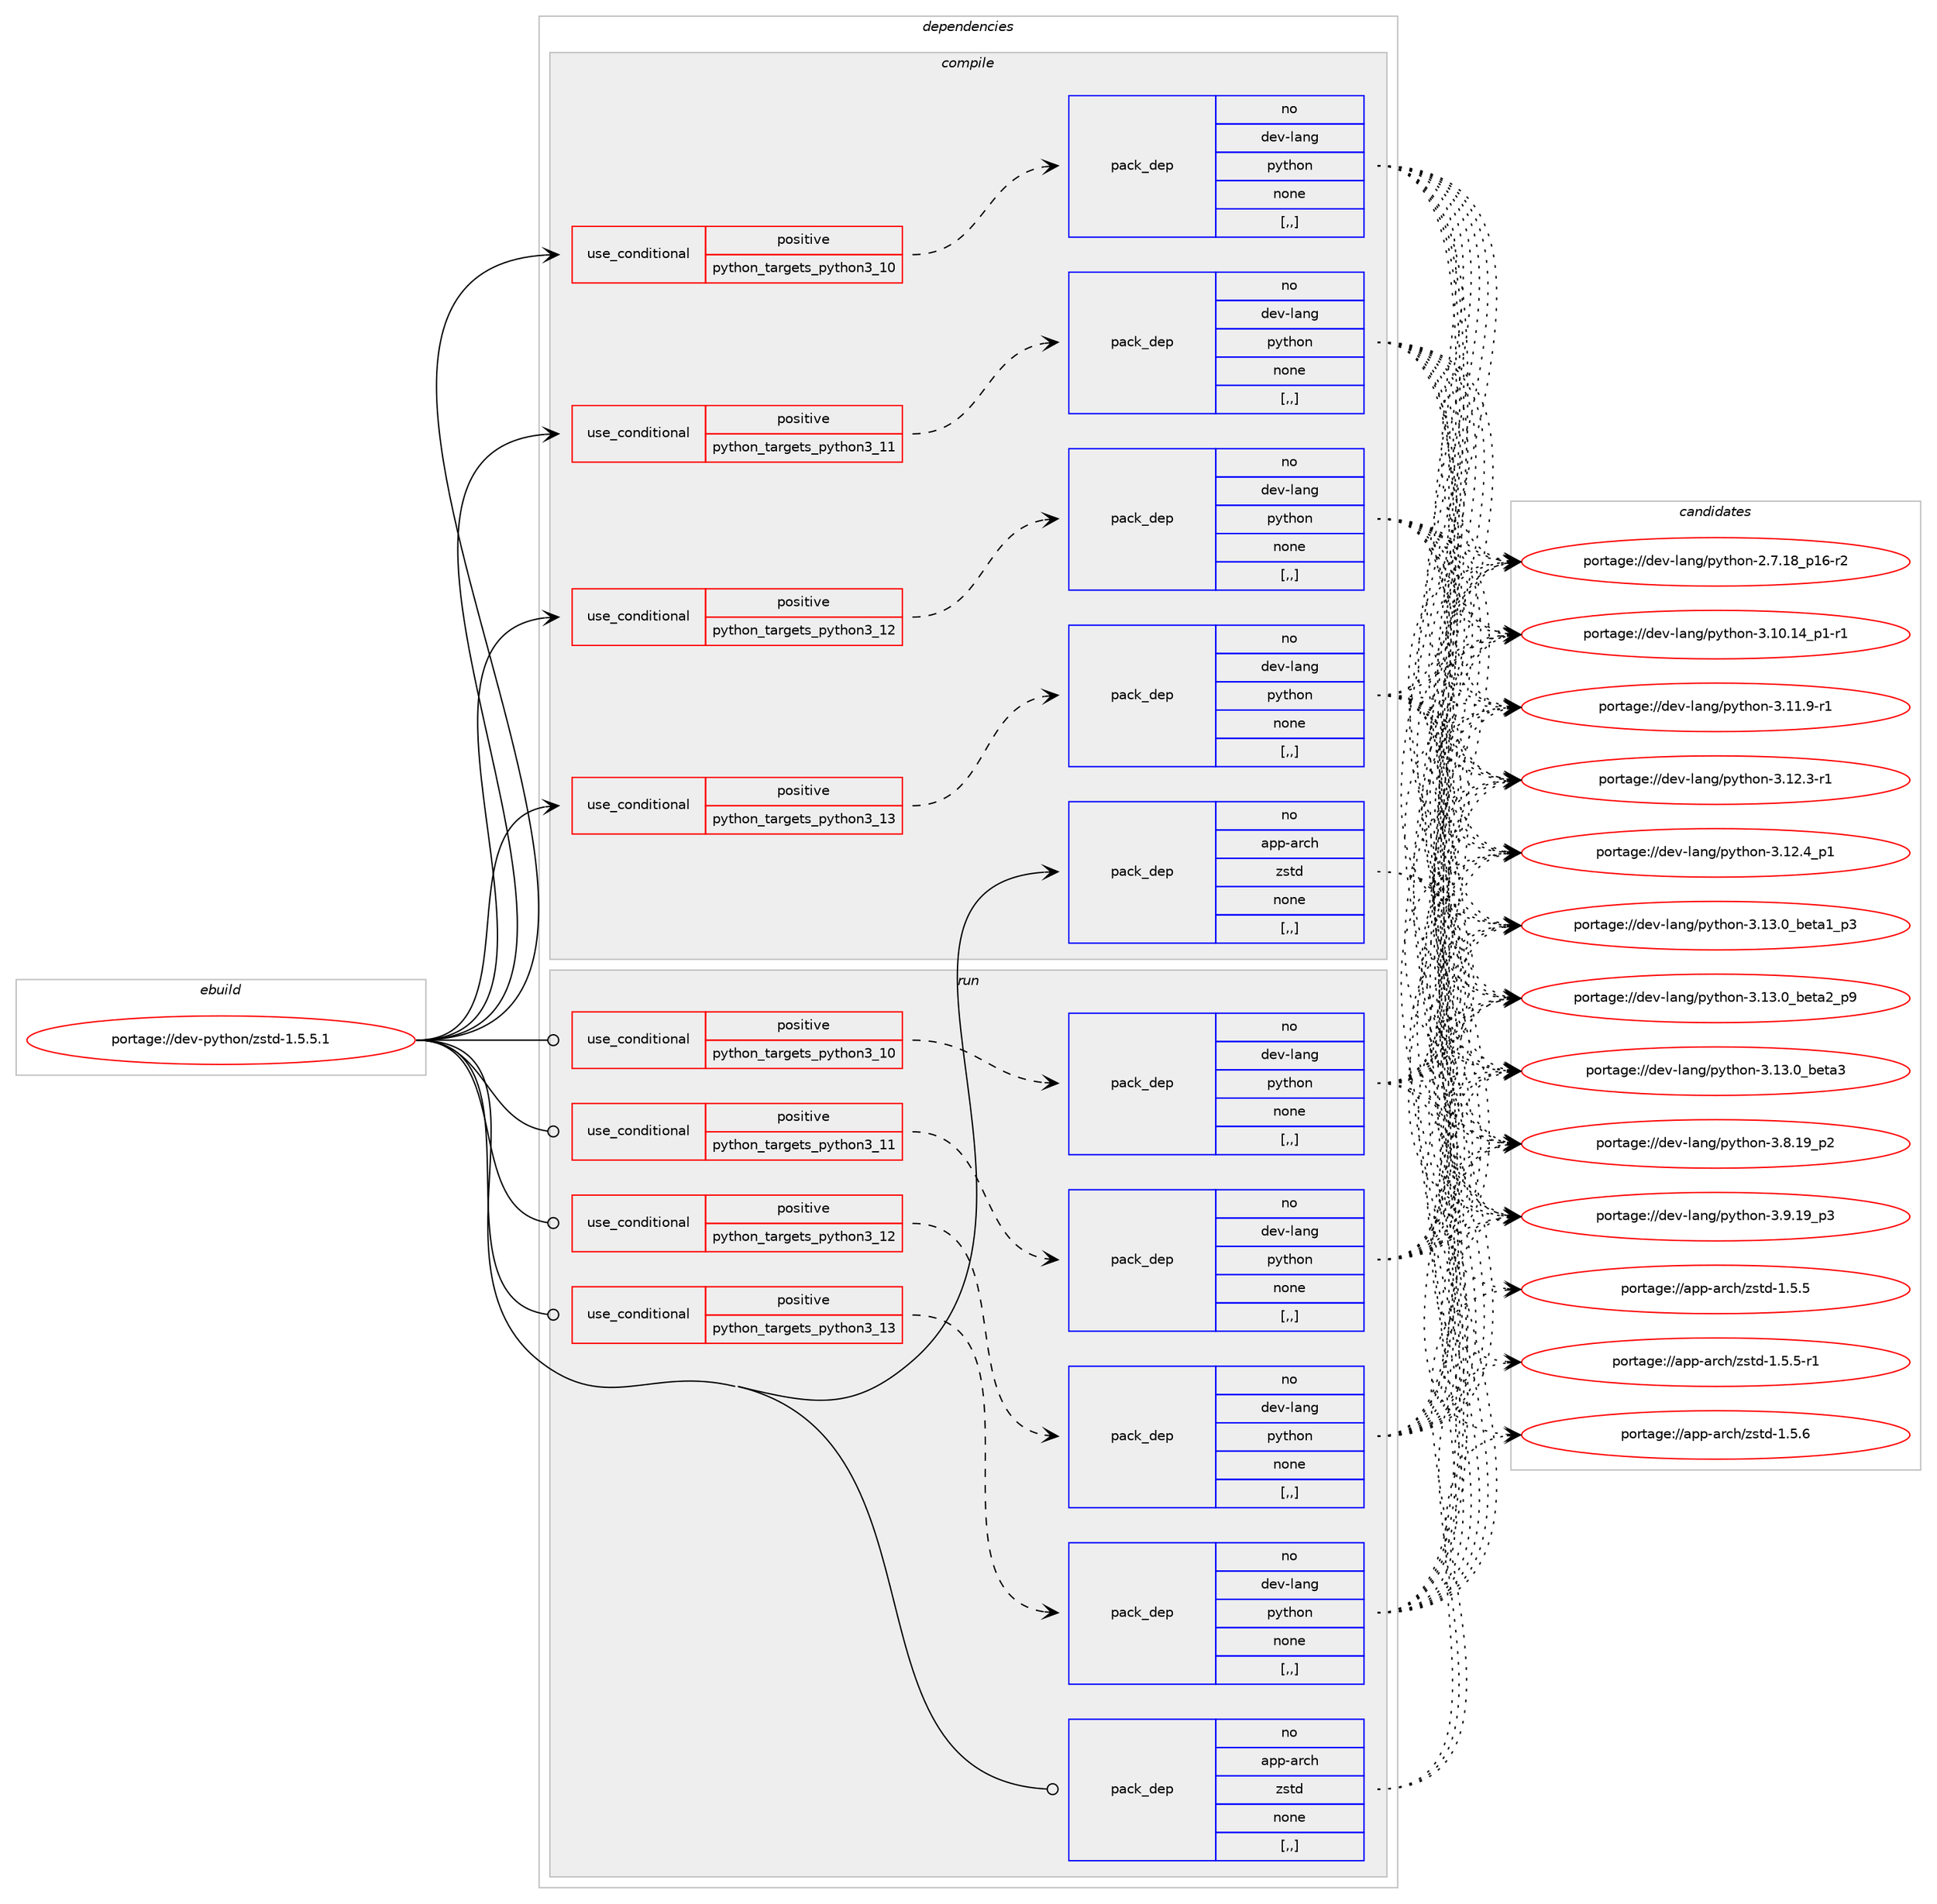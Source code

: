 digraph prolog {

# *************
# Graph options
# *************

newrank=true;
concentrate=true;
compound=true;
graph [rankdir=LR,fontname=Helvetica,fontsize=10,ranksep=1.5];#, ranksep=2.5, nodesep=0.2];
edge  [arrowhead=vee];
node  [fontname=Helvetica,fontsize=10];

# **********
# The ebuild
# **********

subgraph cluster_leftcol {
color=gray;
rank=same;
label=<<i>ebuild</i>>;
id [label="portage://dev-python/zstd-1.5.5.1", color=red, width=4, href="../dev-python/zstd-1.5.5.1.svg"];
}

# ****************
# The dependencies
# ****************

subgraph cluster_midcol {
color=gray;
label=<<i>dependencies</i>>;
subgraph cluster_compile {
fillcolor="#eeeeee";
style=filled;
label=<<i>compile</i>>;
subgraph cond40183 {
dependency163885 [label=<<TABLE BORDER="0" CELLBORDER="1" CELLSPACING="0" CELLPADDING="4"><TR><TD ROWSPAN="3" CELLPADDING="10">use_conditional</TD></TR><TR><TD>positive</TD></TR><TR><TD>python_targets_python3_10</TD></TR></TABLE>>, shape=none, color=red];
subgraph pack122462 {
dependency163886 [label=<<TABLE BORDER="0" CELLBORDER="1" CELLSPACING="0" CELLPADDING="4" WIDTH="220"><TR><TD ROWSPAN="6" CELLPADDING="30">pack_dep</TD></TR><TR><TD WIDTH="110">no</TD></TR><TR><TD>dev-lang</TD></TR><TR><TD>python</TD></TR><TR><TD>none</TD></TR><TR><TD>[,,]</TD></TR></TABLE>>, shape=none, color=blue];
}
dependency163885:e -> dependency163886:w [weight=20,style="dashed",arrowhead="vee"];
}
id:e -> dependency163885:w [weight=20,style="solid",arrowhead="vee"];
subgraph cond40184 {
dependency163887 [label=<<TABLE BORDER="0" CELLBORDER="1" CELLSPACING="0" CELLPADDING="4"><TR><TD ROWSPAN="3" CELLPADDING="10">use_conditional</TD></TR><TR><TD>positive</TD></TR><TR><TD>python_targets_python3_11</TD></TR></TABLE>>, shape=none, color=red];
subgraph pack122463 {
dependency163888 [label=<<TABLE BORDER="0" CELLBORDER="1" CELLSPACING="0" CELLPADDING="4" WIDTH="220"><TR><TD ROWSPAN="6" CELLPADDING="30">pack_dep</TD></TR><TR><TD WIDTH="110">no</TD></TR><TR><TD>dev-lang</TD></TR><TR><TD>python</TD></TR><TR><TD>none</TD></TR><TR><TD>[,,]</TD></TR></TABLE>>, shape=none, color=blue];
}
dependency163887:e -> dependency163888:w [weight=20,style="dashed",arrowhead="vee"];
}
id:e -> dependency163887:w [weight=20,style="solid",arrowhead="vee"];
subgraph cond40185 {
dependency163889 [label=<<TABLE BORDER="0" CELLBORDER="1" CELLSPACING="0" CELLPADDING="4"><TR><TD ROWSPAN="3" CELLPADDING="10">use_conditional</TD></TR><TR><TD>positive</TD></TR><TR><TD>python_targets_python3_12</TD></TR></TABLE>>, shape=none, color=red];
subgraph pack122464 {
dependency163890 [label=<<TABLE BORDER="0" CELLBORDER="1" CELLSPACING="0" CELLPADDING="4" WIDTH="220"><TR><TD ROWSPAN="6" CELLPADDING="30">pack_dep</TD></TR><TR><TD WIDTH="110">no</TD></TR><TR><TD>dev-lang</TD></TR><TR><TD>python</TD></TR><TR><TD>none</TD></TR><TR><TD>[,,]</TD></TR></TABLE>>, shape=none, color=blue];
}
dependency163889:e -> dependency163890:w [weight=20,style="dashed",arrowhead="vee"];
}
id:e -> dependency163889:w [weight=20,style="solid",arrowhead="vee"];
subgraph cond40186 {
dependency163891 [label=<<TABLE BORDER="0" CELLBORDER="1" CELLSPACING="0" CELLPADDING="4"><TR><TD ROWSPAN="3" CELLPADDING="10">use_conditional</TD></TR><TR><TD>positive</TD></TR><TR><TD>python_targets_python3_13</TD></TR></TABLE>>, shape=none, color=red];
subgraph pack122465 {
dependency163892 [label=<<TABLE BORDER="0" CELLBORDER="1" CELLSPACING="0" CELLPADDING="4" WIDTH="220"><TR><TD ROWSPAN="6" CELLPADDING="30">pack_dep</TD></TR><TR><TD WIDTH="110">no</TD></TR><TR><TD>dev-lang</TD></TR><TR><TD>python</TD></TR><TR><TD>none</TD></TR><TR><TD>[,,]</TD></TR></TABLE>>, shape=none, color=blue];
}
dependency163891:e -> dependency163892:w [weight=20,style="dashed",arrowhead="vee"];
}
id:e -> dependency163891:w [weight=20,style="solid",arrowhead="vee"];
subgraph pack122466 {
dependency163893 [label=<<TABLE BORDER="0" CELLBORDER="1" CELLSPACING="0" CELLPADDING="4" WIDTH="220"><TR><TD ROWSPAN="6" CELLPADDING="30">pack_dep</TD></TR><TR><TD WIDTH="110">no</TD></TR><TR><TD>app-arch</TD></TR><TR><TD>zstd</TD></TR><TR><TD>none</TD></TR><TR><TD>[,,]</TD></TR></TABLE>>, shape=none, color=blue];
}
id:e -> dependency163893:w [weight=20,style="solid",arrowhead="vee"];
}
subgraph cluster_compileandrun {
fillcolor="#eeeeee";
style=filled;
label=<<i>compile and run</i>>;
}
subgraph cluster_run {
fillcolor="#eeeeee";
style=filled;
label=<<i>run</i>>;
subgraph cond40187 {
dependency163894 [label=<<TABLE BORDER="0" CELLBORDER="1" CELLSPACING="0" CELLPADDING="4"><TR><TD ROWSPAN="3" CELLPADDING="10">use_conditional</TD></TR><TR><TD>positive</TD></TR><TR><TD>python_targets_python3_10</TD></TR></TABLE>>, shape=none, color=red];
subgraph pack122467 {
dependency163895 [label=<<TABLE BORDER="0" CELLBORDER="1" CELLSPACING="0" CELLPADDING="4" WIDTH="220"><TR><TD ROWSPAN="6" CELLPADDING="30">pack_dep</TD></TR><TR><TD WIDTH="110">no</TD></TR><TR><TD>dev-lang</TD></TR><TR><TD>python</TD></TR><TR><TD>none</TD></TR><TR><TD>[,,]</TD></TR></TABLE>>, shape=none, color=blue];
}
dependency163894:e -> dependency163895:w [weight=20,style="dashed",arrowhead="vee"];
}
id:e -> dependency163894:w [weight=20,style="solid",arrowhead="odot"];
subgraph cond40188 {
dependency163896 [label=<<TABLE BORDER="0" CELLBORDER="1" CELLSPACING="0" CELLPADDING="4"><TR><TD ROWSPAN="3" CELLPADDING="10">use_conditional</TD></TR><TR><TD>positive</TD></TR><TR><TD>python_targets_python3_11</TD></TR></TABLE>>, shape=none, color=red];
subgraph pack122468 {
dependency163897 [label=<<TABLE BORDER="0" CELLBORDER="1" CELLSPACING="0" CELLPADDING="4" WIDTH="220"><TR><TD ROWSPAN="6" CELLPADDING="30">pack_dep</TD></TR><TR><TD WIDTH="110">no</TD></TR><TR><TD>dev-lang</TD></TR><TR><TD>python</TD></TR><TR><TD>none</TD></TR><TR><TD>[,,]</TD></TR></TABLE>>, shape=none, color=blue];
}
dependency163896:e -> dependency163897:w [weight=20,style="dashed",arrowhead="vee"];
}
id:e -> dependency163896:w [weight=20,style="solid",arrowhead="odot"];
subgraph cond40189 {
dependency163898 [label=<<TABLE BORDER="0" CELLBORDER="1" CELLSPACING="0" CELLPADDING="4"><TR><TD ROWSPAN="3" CELLPADDING="10">use_conditional</TD></TR><TR><TD>positive</TD></TR><TR><TD>python_targets_python3_12</TD></TR></TABLE>>, shape=none, color=red];
subgraph pack122469 {
dependency163899 [label=<<TABLE BORDER="0" CELLBORDER="1" CELLSPACING="0" CELLPADDING="4" WIDTH="220"><TR><TD ROWSPAN="6" CELLPADDING="30">pack_dep</TD></TR><TR><TD WIDTH="110">no</TD></TR><TR><TD>dev-lang</TD></TR><TR><TD>python</TD></TR><TR><TD>none</TD></TR><TR><TD>[,,]</TD></TR></TABLE>>, shape=none, color=blue];
}
dependency163898:e -> dependency163899:w [weight=20,style="dashed",arrowhead="vee"];
}
id:e -> dependency163898:w [weight=20,style="solid",arrowhead="odot"];
subgraph cond40190 {
dependency163900 [label=<<TABLE BORDER="0" CELLBORDER="1" CELLSPACING="0" CELLPADDING="4"><TR><TD ROWSPAN="3" CELLPADDING="10">use_conditional</TD></TR><TR><TD>positive</TD></TR><TR><TD>python_targets_python3_13</TD></TR></TABLE>>, shape=none, color=red];
subgraph pack122470 {
dependency163901 [label=<<TABLE BORDER="0" CELLBORDER="1" CELLSPACING="0" CELLPADDING="4" WIDTH="220"><TR><TD ROWSPAN="6" CELLPADDING="30">pack_dep</TD></TR><TR><TD WIDTH="110">no</TD></TR><TR><TD>dev-lang</TD></TR><TR><TD>python</TD></TR><TR><TD>none</TD></TR><TR><TD>[,,]</TD></TR></TABLE>>, shape=none, color=blue];
}
dependency163900:e -> dependency163901:w [weight=20,style="dashed",arrowhead="vee"];
}
id:e -> dependency163900:w [weight=20,style="solid",arrowhead="odot"];
subgraph pack122471 {
dependency163902 [label=<<TABLE BORDER="0" CELLBORDER="1" CELLSPACING="0" CELLPADDING="4" WIDTH="220"><TR><TD ROWSPAN="6" CELLPADDING="30">pack_dep</TD></TR><TR><TD WIDTH="110">no</TD></TR><TR><TD>app-arch</TD></TR><TR><TD>zstd</TD></TR><TR><TD>none</TD></TR><TR><TD>[,,]</TD></TR></TABLE>>, shape=none, color=blue];
}
id:e -> dependency163902:w [weight=20,style="solid",arrowhead="odot"];
}
}

# **************
# The candidates
# **************

subgraph cluster_choices {
rank=same;
color=gray;
label=<<i>candidates</i>>;

subgraph choice122462 {
color=black;
nodesep=1;
choice100101118451089711010347112121116104111110455046554649569511249544511450 [label="portage://dev-lang/python-2.7.18_p16-r2", color=red, width=4,href="../dev-lang/python-2.7.18_p16-r2.svg"];
choice100101118451089711010347112121116104111110455146494846495295112494511449 [label="portage://dev-lang/python-3.10.14_p1-r1", color=red, width=4,href="../dev-lang/python-3.10.14_p1-r1.svg"];
choice100101118451089711010347112121116104111110455146494946574511449 [label="portage://dev-lang/python-3.11.9-r1", color=red, width=4,href="../dev-lang/python-3.11.9-r1.svg"];
choice100101118451089711010347112121116104111110455146495046514511449 [label="portage://dev-lang/python-3.12.3-r1", color=red, width=4,href="../dev-lang/python-3.12.3-r1.svg"];
choice100101118451089711010347112121116104111110455146495046529511249 [label="portage://dev-lang/python-3.12.4_p1", color=red, width=4,href="../dev-lang/python-3.12.4_p1.svg"];
choice10010111845108971101034711212111610411111045514649514648959810111697499511251 [label="portage://dev-lang/python-3.13.0_beta1_p3", color=red, width=4,href="../dev-lang/python-3.13.0_beta1_p3.svg"];
choice10010111845108971101034711212111610411111045514649514648959810111697509511257 [label="portage://dev-lang/python-3.13.0_beta2_p9", color=red, width=4,href="../dev-lang/python-3.13.0_beta2_p9.svg"];
choice1001011184510897110103471121211161041111104551464951464895981011169751 [label="portage://dev-lang/python-3.13.0_beta3", color=red, width=4,href="../dev-lang/python-3.13.0_beta3.svg"];
choice100101118451089711010347112121116104111110455146564649579511250 [label="portage://dev-lang/python-3.8.19_p2", color=red, width=4,href="../dev-lang/python-3.8.19_p2.svg"];
choice100101118451089711010347112121116104111110455146574649579511251 [label="portage://dev-lang/python-3.9.19_p3", color=red, width=4,href="../dev-lang/python-3.9.19_p3.svg"];
dependency163886:e -> choice100101118451089711010347112121116104111110455046554649569511249544511450:w [style=dotted,weight="100"];
dependency163886:e -> choice100101118451089711010347112121116104111110455146494846495295112494511449:w [style=dotted,weight="100"];
dependency163886:e -> choice100101118451089711010347112121116104111110455146494946574511449:w [style=dotted,weight="100"];
dependency163886:e -> choice100101118451089711010347112121116104111110455146495046514511449:w [style=dotted,weight="100"];
dependency163886:e -> choice100101118451089711010347112121116104111110455146495046529511249:w [style=dotted,weight="100"];
dependency163886:e -> choice10010111845108971101034711212111610411111045514649514648959810111697499511251:w [style=dotted,weight="100"];
dependency163886:e -> choice10010111845108971101034711212111610411111045514649514648959810111697509511257:w [style=dotted,weight="100"];
dependency163886:e -> choice1001011184510897110103471121211161041111104551464951464895981011169751:w [style=dotted,weight="100"];
dependency163886:e -> choice100101118451089711010347112121116104111110455146564649579511250:w [style=dotted,weight="100"];
dependency163886:e -> choice100101118451089711010347112121116104111110455146574649579511251:w [style=dotted,weight="100"];
}
subgraph choice122463 {
color=black;
nodesep=1;
choice100101118451089711010347112121116104111110455046554649569511249544511450 [label="portage://dev-lang/python-2.7.18_p16-r2", color=red, width=4,href="../dev-lang/python-2.7.18_p16-r2.svg"];
choice100101118451089711010347112121116104111110455146494846495295112494511449 [label="portage://dev-lang/python-3.10.14_p1-r1", color=red, width=4,href="../dev-lang/python-3.10.14_p1-r1.svg"];
choice100101118451089711010347112121116104111110455146494946574511449 [label="portage://dev-lang/python-3.11.9-r1", color=red, width=4,href="../dev-lang/python-3.11.9-r1.svg"];
choice100101118451089711010347112121116104111110455146495046514511449 [label="portage://dev-lang/python-3.12.3-r1", color=red, width=4,href="../dev-lang/python-3.12.3-r1.svg"];
choice100101118451089711010347112121116104111110455146495046529511249 [label="portage://dev-lang/python-3.12.4_p1", color=red, width=4,href="../dev-lang/python-3.12.4_p1.svg"];
choice10010111845108971101034711212111610411111045514649514648959810111697499511251 [label="portage://dev-lang/python-3.13.0_beta1_p3", color=red, width=4,href="../dev-lang/python-3.13.0_beta1_p3.svg"];
choice10010111845108971101034711212111610411111045514649514648959810111697509511257 [label="portage://dev-lang/python-3.13.0_beta2_p9", color=red, width=4,href="../dev-lang/python-3.13.0_beta2_p9.svg"];
choice1001011184510897110103471121211161041111104551464951464895981011169751 [label="portage://dev-lang/python-3.13.0_beta3", color=red, width=4,href="../dev-lang/python-3.13.0_beta3.svg"];
choice100101118451089711010347112121116104111110455146564649579511250 [label="portage://dev-lang/python-3.8.19_p2", color=red, width=4,href="../dev-lang/python-3.8.19_p2.svg"];
choice100101118451089711010347112121116104111110455146574649579511251 [label="portage://dev-lang/python-3.9.19_p3", color=red, width=4,href="../dev-lang/python-3.9.19_p3.svg"];
dependency163888:e -> choice100101118451089711010347112121116104111110455046554649569511249544511450:w [style=dotted,weight="100"];
dependency163888:e -> choice100101118451089711010347112121116104111110455146494846495295112494511449:w [style=dotted,weight="100"];
dependency163888:e -> choice100101118451089711010347112121116104111110455146494946574511449:w [style=dotted,weight="100"];
dependency163888:e -> choice100101118451089711010347112121116104111110455146495046514511449:w [style=dotted,weight="100"];
dependency163888:e -> choice100101118451089711010347112121116104111110455146495046529511249:w [style=dotted,weight="100"];
dependency163888:e -> choice10010111845108971101034711212111610411111045514649514648959810111697499511251:w [style=dotted,weight="100"];
dependency163888:e -> choice10010111845108971101034711212111610411111045514649514648959810111697509511257:w [style=dotted,weight="100"];
dependency163888:e -> choice1001011184510897110103471121211161041111104551464951464895981011169751:w [style=dotted,weight="100"];
dependency163888:e -> choice100101118451089711010347112121116104111110455146564649579511250:w [style=dotted,weight="100"];
dependency163888:e -> choice100101118451089711010347112121116104111110455146574649579511251:w [style=dotted,weight="100"];
}
subgraph choice122464 {
color=black;
nodesep=1;
choice100101118451089711010347112121116104111110455046554649569511249544511450 [label="portage://dev-lang/python-2.7.18_p16-r2", color=red, width=4,href="../dev-lang/python-2.7.18_p16-r2.svg"];
choice100101118451089711010347112121116104111110455146494846495295112494511449 [label="portage://dev-lang/python-3.10.14_p1-r1", color=red, width=4,href="../dev-lang/python-3.10.14_p1-r1.svg"];
choice100101118451089711010347112121116104111110455146494946574511449 [label="portage://dev-lang/python-3.11.9-r1", color=red, width=4,href="../dev-lang/python-3.11.9-r1.svg"];
choice100101118451089711010347112121116104111110455146495046514511449 [label="portage://dev-lang/python-3.12.3-r1", color=red, width=4,href="../dev-lang/python-3.12.3-r1.svg"];
choice100101118451089711010347112121116104111110455146495046529511249 [label="portage://dev-lang/python-3.12.4_p1", color=red, width=4,href="../dev-lang/python-3.12.4_p1.svg"];
choice10010111845108971101034711212111610411111045514649514648959810111697499511251 [label="portage://dev-lang/python-3.13.0_beta1_p3", color=red, width=4,href="../dev-lang/python-3.13.0_beta1_p3.svg"];
choice10010111845108971101034711212111610411111045514649514648959810111697509511257 [label="portage://dev-lang/python-3.13.0_beta2_p9", color=red, width=4,href="../dev-lang/python-3.13.0_beta2_p9.svg"];
choice1001011184510897110103471121211161041111104551464951464895981011169751 [label="portage://dev-lang/python-3.13.0_beta3", color=red, width=4,href="../dev-lang/python-3.13.0_beta3.svg"];
choice100101118451089711010347112121116104111110455146564649579511250 [label="portage://dev-lang/python-3.8.19_p2", color=red, width=4,href="../dev-lang/python-3.8.19_p2.svg"];
choice100101118451089711010347112121116104111110455146574649579511251 [label="portage://dev-lang/python-3.9.19_p3", color=red, width=4,href="../dev-lang/python-3.9.19_p3.svg"];
dependency163890:e -> choice100101118451089711010347112121116104111110455046554649569511249544511450:w [style=dotted,weight="100"];
dependency163890:e -> choice100101118451089711010347112121116104111110455146494846495295112494511449:w [style=dotted,weight="100"];
dependency163890:e -> choice100101118451089711010347112121116104111110455146494946574511449:w [style=dotted,weight="100"];
dependency163890:e -> choice100101118451089711010347112121116104111110455146495046514511449:w [style=dotted,weight="100"];
dependency163890:e -> choice100101118451089711010347112121116104111110455146495046529511249:w [style=dotted,weight="100"];
dependency163890:e -> choice10010111845108971101034711212111610411111045514649514648959810111697499511251:w [style=dotted,weight="100"];
dependency163890:e -> choice10010111845108971101034711212111610411111045514649514648959810111697509511257:w [style=dotted,weight="100"];
dependency163890:e -> choice1001011184510897110103471121211161041111104551464951464895981011169751:w [style=dotted,weight="100"];
dependency163890:e -> choice100101118451089711010347112121116104111110455146564649579511250:w [style=dotted,weight="100"];
dependency163890:e -> choice100101118451089711010347112121116104111110455146574649579511251:w [style=dotted,weight="100"];
}
subgraph choice122465 {
color=black;
nodesep=1;
choice100101118451089711010347112121116104111110455046554649569511249544511450 [label="portage://dev-lang/python-2.7.18_p16-r2", color=red, width=4,href="../dev-lang/python-2.7.18_p16-r2.svg"];
choice100101118451089711010347112121116104111110455146494846495295112494511449 [label="portage://dev-lang/python-3.10.14_p1-r1", color=red, width=4,href="../dev-lang/python-3.10.14_p1-r1.svg"];
choice100101118451089711010347112121116104111110455146494946574511449 [label="portage://dev-lang/python-3.11.9-r1", color=red, width=4,href="../dev-lang/python-3.11.9-r1.svg"];
choice100101118451089711010347112121116104111110455146495046514511449 [label="portage://dev-lang/python-3.12.3-r1", color=red, width=4,href="../dev-lang/python-3.12.3-r1.svg"];
choice100101118451089711010347112121116104111110455146495046529511249 [label="portage://dev-lang/python-3.12.4_p1", color=red, width=4,href="../dev-lang/python-3.12.4_p1.svg"];
choice10010111845108971101034711212111610411111045514649514648959810111697499511251 [label="portage://dev-lang/python-3.13.0_beta1_p3", color=red, width=4,href="../dev-lang/python-3.13.0_beta1_p3.svg"];
choice10010111845108971101034711212111610411111045514649514648959810111697509511257 [label="portage://dev-lang/python-3.13.0_beta2_p9", color=red, width=4,href="../dev-lang/python-3.13.0_beta2_p9.svg"];
choice1001011184510897110103471121211161041111104551464951464895981011169751 [label="portage://dev-lang/python-3.13.0_beta3", color=red, width=4,href="../dev-lang/python-3.13.0_beta3.svg"];
choice100101118451089711010347112121116104111110455146564649579511250 [label="portage://dev-lang/python-3.8.19_p2", color=red, width=4,href="../dev-lang/python-3.8.19_p2.svg"];
choice100101118451089711010347112121116104111110455146574649579511251 [label="portage://dev-lang/python-3.9.19_p3", color=red, width=4,href="../dev-lang/python-3.9.19_p3.svg"];
dependency163892:e -> choice100101118451089711010347112121116104111110455046554649569511249544511450:w [style=dotted,weight="100"];
dependency163892:e -> choice100101118451089711010347112121116104111110455146494846495295112494511449:w [style=dotted,weight="100"];
dependency163892:e -> choice100101118451089711010347112121116104111110455146494946574511449:w [style=dotted,weight="100"];
dependency163892:e -> choice100101118451089711010347112121116104111110455146495046514511449:w [style=dotted,weight="100"];
dependency163892:e -> choice100101118451089711010347112121116104111110455146495046529511249:w [style=dotted,weight="100"];
dependency163892:e -> choice10010111845108971101034711212111610411111045514649514648959810111697499511251:w [style=dotted,weight="100"];
dependency163892:e -> choice10010111845108971101034711212111610411111045514649514648959810111697509511257:w [style=dotted,weight="100"];
dependency163892:e -> choice1001011184510897110103471121211161041111104551464951464895981011169751:w [style=dotted,weight="100"];
dependency163892:e -> choice100101118451089711010347112121116104111110455146564649579511250:w [style=dotted,weight="100"];
dependency163892:e -> choice100101118451089711010347112121116104111110455146574649579511251:w [style=dotted,weight="100"];
}
subgraph choice122466 {
color=black;
nodesep=1;
choice9711211245971149910447122115116100454946534653 [label="portage://app-arch/zstd-1.5.5", color=red, width=4,href="../app-arch/zstd-1.5.5.svg"];
choice97112112459711499104471221151161004549465346534511449 [label="portage://app-arch/zstd-1.5.5-r1", color=red, width=4,href="../app-arch/zstd-1.5.5-r1.svg"];
choice9711211245971149910447122115116100454946534654 [label="portage://app-arch/zstd-1.5.6", color=red, width=4,href="../app-arch/zstd-1.5.6.svg"];
dependency163893:e -> choice9711211245971149910447122115116100454946534653:w [style=dotted,weight="100"];
dependency163893:e -> choice97112112459711499104471221151161004549465346534511449:w [style=dotted,weight="100"];
dependency163893:e -> choice9711211245971149910447122115116100454946534654:w [style=dotted,weight="100"];
}
subgraph choice122467 {
color=black;
nodesep=1;
choice100101118451089711010347112121116104111110455046554649569511249544511450 [label="portage://dev-lang/python-2.7.18_p16-r2", color=red, width=4,href="../dev-lang/python-2.7.18_p16-r2.svg"];
choice100101118451089711010347112121116104111110455146494846495295112494511449 [label="portage://dev-lang/python-3.10.14_p1-r1", color=red, width=4,href="../dev-lang/python-3.10.14_p1-r1.svg"];
choice100101118451089711010347112121116104111110455146494946574511449 [label="portage://dev-lang/python-3.11.9-r1", color=red, width=4,href="../dev-lang/python-3.11.9-r1.svg"];
choice100101118451089711010347112121116104111110455146495046514511449 [label="portage://dev-lang/python-3.12.3-r1", color=red, width=4,href="../dev-lang/python-3.12.3-r1.svg"];
choice100101118451089711010347112121116104111110455146495046529511249 [label="portage://dev-lang/python-3.12.4_p1", color=red, width=4,href="../dev-lang/python-3.12.4_p1.svg"];
choice10010111845108971101034711212111610411111045514649514648959810111697499511251 [label="portage://dev-lang/python-3.13.0_beta1_p3", color=red, width=4,href="../dev-lang/python-3.13.0_beta1_p3.svg"];
choice10010111845108971101034711212111610411111045514649514648959810111697509511257 [label="portage://dev-lang/python-3.13.0_beta2_p9", color=red, width=4,href="../dev-lang/python-3.13.0_beta2_p9.svg"];
choice1001011184510897110103471121211161041111104551464951464895981011169751 [label="portage://dev-lang/python-3.13.0_beta3", color=red, width=4,href="../dev-lang/python-3.13.0_beta3.svg"];
choice100101118451089711010347112121116104111110455146564649579511250 [label="portage://dev-lang/python-3.8.19_p2", color=red, width=4,href="../dev-lang/python-3.8.19_p2.svg"];
choice100101118451089711010347112121116104111110455146574649579511251 [label="portage://dev-lang/python-3.9.19_p3", color=red, width=4,href="../dev-lang/python-3.9.19_p3.svg"];
dependency163895:e -> choice100101118451089711010347112121116104111110455046554649569511249544511450:w [style=dotted,weight="100"];
dependency163895:e -> choice100101118451089711010347112121116104111110455146494846495295112494511449:w [style=dotted,weight="100"];
dependency163895:e -> choice100101118451089711010347112121116104111110455146494946574511449:w [style=dotted,weight="100"];
dependency163895:e -> choice100101118451089711010347112121116104111110455146495046514511449:w [style=dotted,weight="100"];
dependency163895:e -> choice100101118451089711010347112121116104111110455146495046529511249:w [style=dotted,weight="100"];
dependency163895:e -> choice10010111845108971101034711212111610411111045514649514648959810111697499511251:w [style=dotted,weight="100"];
dependency163895:e -> choice10010111845108971101034711212111610411111045514649514648959810111697509511257:w [style=dotted,weight="100"];
dependency163895:e -> choice1001011184510897110103471121211161041111104551464951464895981011169751:w [style=dotted,weight="100"];
dependency163895:e -> choice100101118451089711010347112121116104111110455146564649579511250:w [style=dotted,weight="100"];
dependency163895:e -> choice100101118451089711010347112121116104111110455146574649579511251:w [style=dotted,weight="100"];
}
subgraph choice122468 {
color=black;
nodesep=1;
choice100101118451089711010347112121116104111110455046554649569511249544511450 [label="portage://dev-lang/python-2.7.18_p16-r2", color=red, width=4,href="../dev-lang/python-2.7.18_p16-r2.svg"];
choice100101118451089711010347112121116104111110455146494846495295112494511449 [label="portage://dev-lang/python-3.10.14_p1-r1", color=red, width=4,href="../dev-lang/python-3.10.14_p1-r1.svg"];
choice100101118451089711010347112121116104111110455146494946574511449 [label="portage://dev-lang/python-3.11.9-r1", color=red, width=4,href="../dev-lang/python-3.11.9-r1.svg"];
choice100101118451089711010347112121116104111110455146495046514511449 [label="portage://dev-lang/python-3.12.3-r1", color=red, width=4,href="../dev-lang/python-3.12.3-r1.svg"];
choice100101118451089711010347112121116104111110455146495046529511249 [label="portage://dev-lang/python-3.12.4_p1", color=red, width=4,href="../dev-lang/python-3.12.4_p1.svg"];
choice10010111845108971101034711212111610411111045514649514648959810111697499511251 [label="portage://dev-lang/python-3.13.0_beta1_p3", color=red, width=4,href="../dev-lang/python-3.13.0_beta1_p3.svg"];
choice10010111845108971101034711212111610411111045514649514648959810111697509511257 [label="portage://dev-lang/python-3.13.0_beta2_p9", color=red, width=4,href="../dev-lang/python-3.13.0_beta2_p9.svg"];
choice1001011184510897110103471121211161041111104551464951464895981011169751 [label="portage://dev-lang/python-3.13.0_beta3", color=red, width=4,href="../dev-lang/python-3.13.0_beta3.svg"];
choice100101118451089711010347112121116104111110455146564649579511250 [label="portage://dev-lang/python-3.8.19_p2", color=red, width=4,href="../dev-lang/python-3.8.19_p2.svg"];
choice100101118451089711010347112121116104111110455146574649579511251 [label="portage://dev-lang/python-3.9.19_p3", color=red, width=4,href="../dev-lang/python-3.9.19_p3.svg"];
dependency163897:e -> choice100101118451089711010347112121116104111110455046554649569511249544511450:w [style=dotted,weight="100"];
dependency163897:e -> choice100101118451089711010347112121116104111110455146494846495295112494511449:w [style=dotted,weight="100"];
dependency163897:e -> choice100101118451089711010347112121116104111110455146494946574511449:w [style=dotted,weight="100"];
dependency163897:e -> choice100101118451089711010347112121116104111110455146495046514511449:w [style=dotted,weight="100"];
dependency163897:e -> choice100101118451089711010347112121116104111110455146495046529511249:w [style=dotted,weight="100"];
dependency163897:e -> choice10010111845108971101034711212111610411111045514649514648959810111697499511251:w [style=dotted,weight="100"];
dependency163897:e -> choice10010111845108971101034711212111610411111045514649514648959810111697509511257:w [style=dotted,weight="100"];
dependency163897:e -> choice1001011184510897110103471121211161041111104551464951464895981011169751:w [style=dotted,weight="100"];
dependency163897:e -> choice100101118451089711010347112121116104111110455146564649579511250:w [style=dotted,weight="100"];
dependency163897:e -> choice100101118451089711010347112121116104111110455146574649579511251:w [style=dotted,weight="100"];
}
subgraph choice122469 {
color=black;
nodesep=1;
choice100101118451089711010347112121116104111110455046554649569511249544511450 [label="portage://dev-lang/python-2.7.18_p16-r2", color=red, width=4,href="../dev-lang/python-2.7.18_p16-r2.svg"];
choice100101118451089711010347112121116104111110455146494846495295112494511449 [label="portage://dev-lang/python-3.10.14_p1-r1", color=red, width=4,href="../dev-lang/python-3.10.14_p1-r1.svg"];
choice100101118451089711010347112121116104111110455146494946574511449 [label="portage://dev-lang/python-3.11.9-r1", color=red, width=4,href="../dev-lang/python-3.11.9-r1.svg"];
choice100101118451089711010347112121116104111110455146495046514511449 [label="portage://dev-lang/python-3.12.3-r1", color=red, width=4,href="../dev-lang/python-3.12.3-r1.svg"];
choice100101118451089711010347112121116104111110455146495046529511249 [label="portage://dev-lang/python-3.12.4_p1", color=red, width=4,href="../dev-lang/python-3.12.4_p1.svg"];
choice10010111845108971101034711212111610411111045514649514648959810111697499511251 [label="portage://dev-lang/python-3.13.0_beta1_p3", color=red, width=4,href="../dev-lang/python-3.13.0_beta1_p3.svg"];
choice10010111845108971101034711212111610411111045514649514648959810111697509511257 [label="portage://dev-lang/python-3.13.0_beta2_p9", color=red, width=4,href="../dev-lang/python-3.13.0_beta2_p9.svg"];
choice1001011184510897110103471121211161041111104551464951464895981011169751 [label="portage://dev-lang/python-3.13.0_beta3", color=red, width=4,href="../dev-lang/python-3.13.0_beta3.svg"];
choice100101118451089711010347112121116104111110455146564649579511250 [label="portage://dev-lang/python-3.8.19_p2", color=red, width=4,href="../dev-lang/python-3.8.19_p2.svg"];
choice100101118451089711010347112121116104111110455146574649579511251 [label="portage://dev-lang/python-3.9.19_p3", color=red, width=4,href="../dev-lang/python-3.9.19_p3.svg"];
dependency163899:e -> choice100101118451089711010347112121116104111110455046554649569511249544511450:w [style=dotted,weight="100"];
dependency163899:e -> choice100101118451089711010347112121116104111110455146494846495295112494511449:w [style=dotted,weight="100"];
dependency163899:e -> choice100101118451089711010347112121116104111110455146494946574511449:w [style=dotted,weight="100"];
dependency163899:e -> choice100101118451089711010347112121116104111110455146495046514511449:w [style=dotted,weight="100"];
dependency163899:e -> choice100101118451089711010347112121116104111110455146495046529511249:w [style=dotted,weight="100"];
dependency163899:e -> choice10010111845108971101034711212111610411111045514649514648959810111697499511251:w [style=dotted,weight="100"];
dependency163899:e -> choice10010111845108971101034711212111610411111045514649514648959810111697509511257:w [style=dotted,weight="100"];
dependency163899:e -> choice1001011184510897110103471121211161041111104551464951464895981011169751:w [style=dotted,weight="100"];
dependency163899:e -> choice100101118451089711010347112121116104111110455146564649579511250:w [style=dotted,weight="100"];
dependency163899:e -> choice100101118451089711010347112121116104111110455146574649579511251:w [style=dotted,weight="100"];
}
subgraph choice122470 {
color=black;
nodesep=1;
choice100101118451089711010347112121116104111110455046554649569511249544511450 [label="portage://dev-lang/python-2.7.18_p16-r2", color=red, width=4,href="../dev-lang/python-2.7.18_p16-r2.svg"];
choice100101118451089711010347112121116104111110455146494846495295112494511449 [label="portage://dev-lang/python-3.10.14_p1-r1", color=red, width=4,href="../dev-lang/python-3.10.14_p1-r1.svg"];
choice100101118451089711010347112121116104111110455146494946574511449 [label="portage://dev-lang/python-3.11.9-r1", color=red, width=4,href="../dev-lang/python-3.11.9-r1.svg"];
choice100101118451089711010347112121116104111110455146495046514511449 [label="portage://dev-lang/python-3.12.3-r1", color=red, width=4,href="../dev-lang/python-3.12.3-r1.svg"];
choice100101118451089711010347112121116104111110455146495046529511249 [label="portage://dev-lang/python-3.12.4_p1", color=red, width=4,href="../dev-lang/python-3.12.4_p1.svg"];
choice10010111845108971101034711212111610411111045514649514648959810111697499511251 [label="portage://dev-lang/python-3.13.0_beta1_p3", color=red, width=4,href="../dev-lang/python-3.13.0_beta1_p3.svg"];
choice10010111845108971101034711212111610411111045514649514648959810111697509511257 [label="portage://dev-lang/python-3.13.0_beta2_p9", color=red, width=4,href="../dev-lang/python-3.13.0_beta2_p9.svg"];
choice1001011184510897110103471121211161041111104551464951464895981011169751 [label="portage://dev-lang/python-3.13.0_beta3", color=red, width=4,href="../dev-lang/python-3.13.0_beta3.svg"];
choice100101118451089711010347112121116104111110455146564649579511250 [label="portage://dev-lang/python-3.8.19_p2", color=red, width=4,href="../dev-lang/python-3.8.19_p2.svg"];
choice100101118451089711010347112121116104111110455146574649579511251 [label="portage://dev-lang/python-3.9.19_p3", color=red, width=4,href="../dev-lang/python-3.9.19_p3.svg"];
dependency163901:e -> choice100101118451089711010347112121116104111110455046554649569511249544511450:w [style=dotted,weight="100"];
dependency163901:e -> choice100101118451089711010347112121116104111110455146494846495295112494511449:w [style=dotted,weight="100"];
dependency163901:e -> choice100101118451089711010347112121116104111110455146494946574511449:w [style=dotted,weight="100"];
dependency163901:e -> choice100101118451089711010347112121116104111110455146495046514511449:w [style=dotted,weight="100"];
dependency163901:e -> choice100101118451089711010347112121116104111110455146495046529511249:w [style=dotted,weight="100"];
dependency163901:e -> choice10010111845108971101034711212111610411111045514649514648959810111697499511251:w [style=dotted,weight="100"];
dependency163901:e -> choice10010111845108971101034711212111610411111045514649514648959810111697509511257:w [style=dotted,weight="100"];
dependency163901:e -> choice1001011184510897110103471121211161041111104551464951464895981011169751:w [style=dotted,weight="100"];
dependency163901:e -> choice100101118451089711010347112121116104111110455146564649579511250:w [style=dotted,weight="100"];
dependency163901:e -> choice100101118451089711010347112121116104111110455146574649579511251:w [style=dotted,weight="100"];
}
subgraph choice122471 {
color=black;
nodesep=1;
choice9711211245971149910447122115116100454946534653 [label="portage://app-arch/zstd-1.5.5", color=red, width=4,href="../app-arch/zstd-1.5.5.svg"];
choice97112112459711499104471221151161004549465346534511449 [label="portage://app-arch/zstd-1.5.5-r1", color=red, width=4,href="../app-arch/zstd-1.5.5-r1.svg"];
choice9711211245971149910447122115116100454946534654 [label="portage://app-arch/zstd-1.5.6", color=red, width=4,href="../app-arch/zstd-1.5.6.svg"];
dependency163902:e -> choice9711211245971149910447122115116100454946534653:w [style=dotted,weight="100"];
dependency163902:e -> choice97112112459711499104471221151161004549465346534511449:w [style=dotted,weight="100"];
dependency163902:e -> choice9711211245971149910447122115116100454946534654:w [style=dotted,weight="100"];
}
}

}
